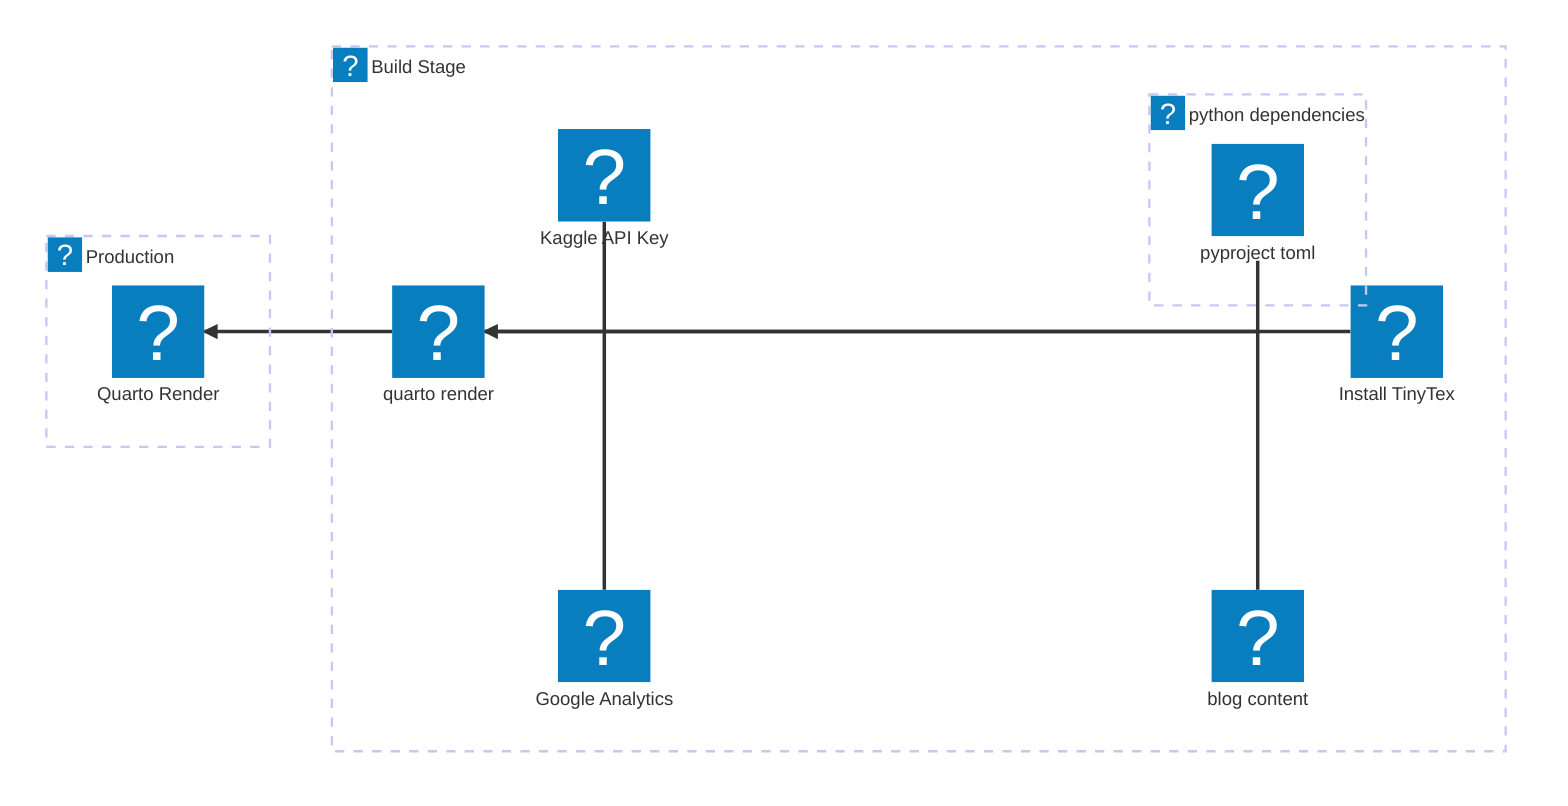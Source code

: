 architecture-beta

  group builder(misc:build)[Build Stage]

  service tex(devicon:tex)[Install TinyTex] in builder

  group python_deps(logos:python)[python dependencies] in builder
  service blog_content(hugeicons:folder-02)[blog content]
  service pyproject_toml(devicon:poetry)[pyproject toml] in python_deps

  junction quartoDeps
  blog_content:T -- B:quartoDeps
  pyproject_toml{group}:B -- T:quartoDeps
  tex:L -- R:quartoDeps

  service quarto(misc:quarto)[quarto render] in builder
  quarto:R <-- L:quartoDeps

  service google_analytics(logos:google-analytics)[Google Analytics] in builder
  service kaggle_api_key(devicon:kaggle)[Kaggle API Key] in builder
  junction buildSecrets in builder
  buildSecrets:R -- L:quartoDeps

  google_analytics:T -- B:buildSecrets
  kaggle_api_key:B -- T:buildSecrets
  quarto:R -- L:buildSecrets


  quarto:L --> R:build

  group production(devicon:nodejs)[Production]
  service build(hugeicons:package)[Quarto Render] in production